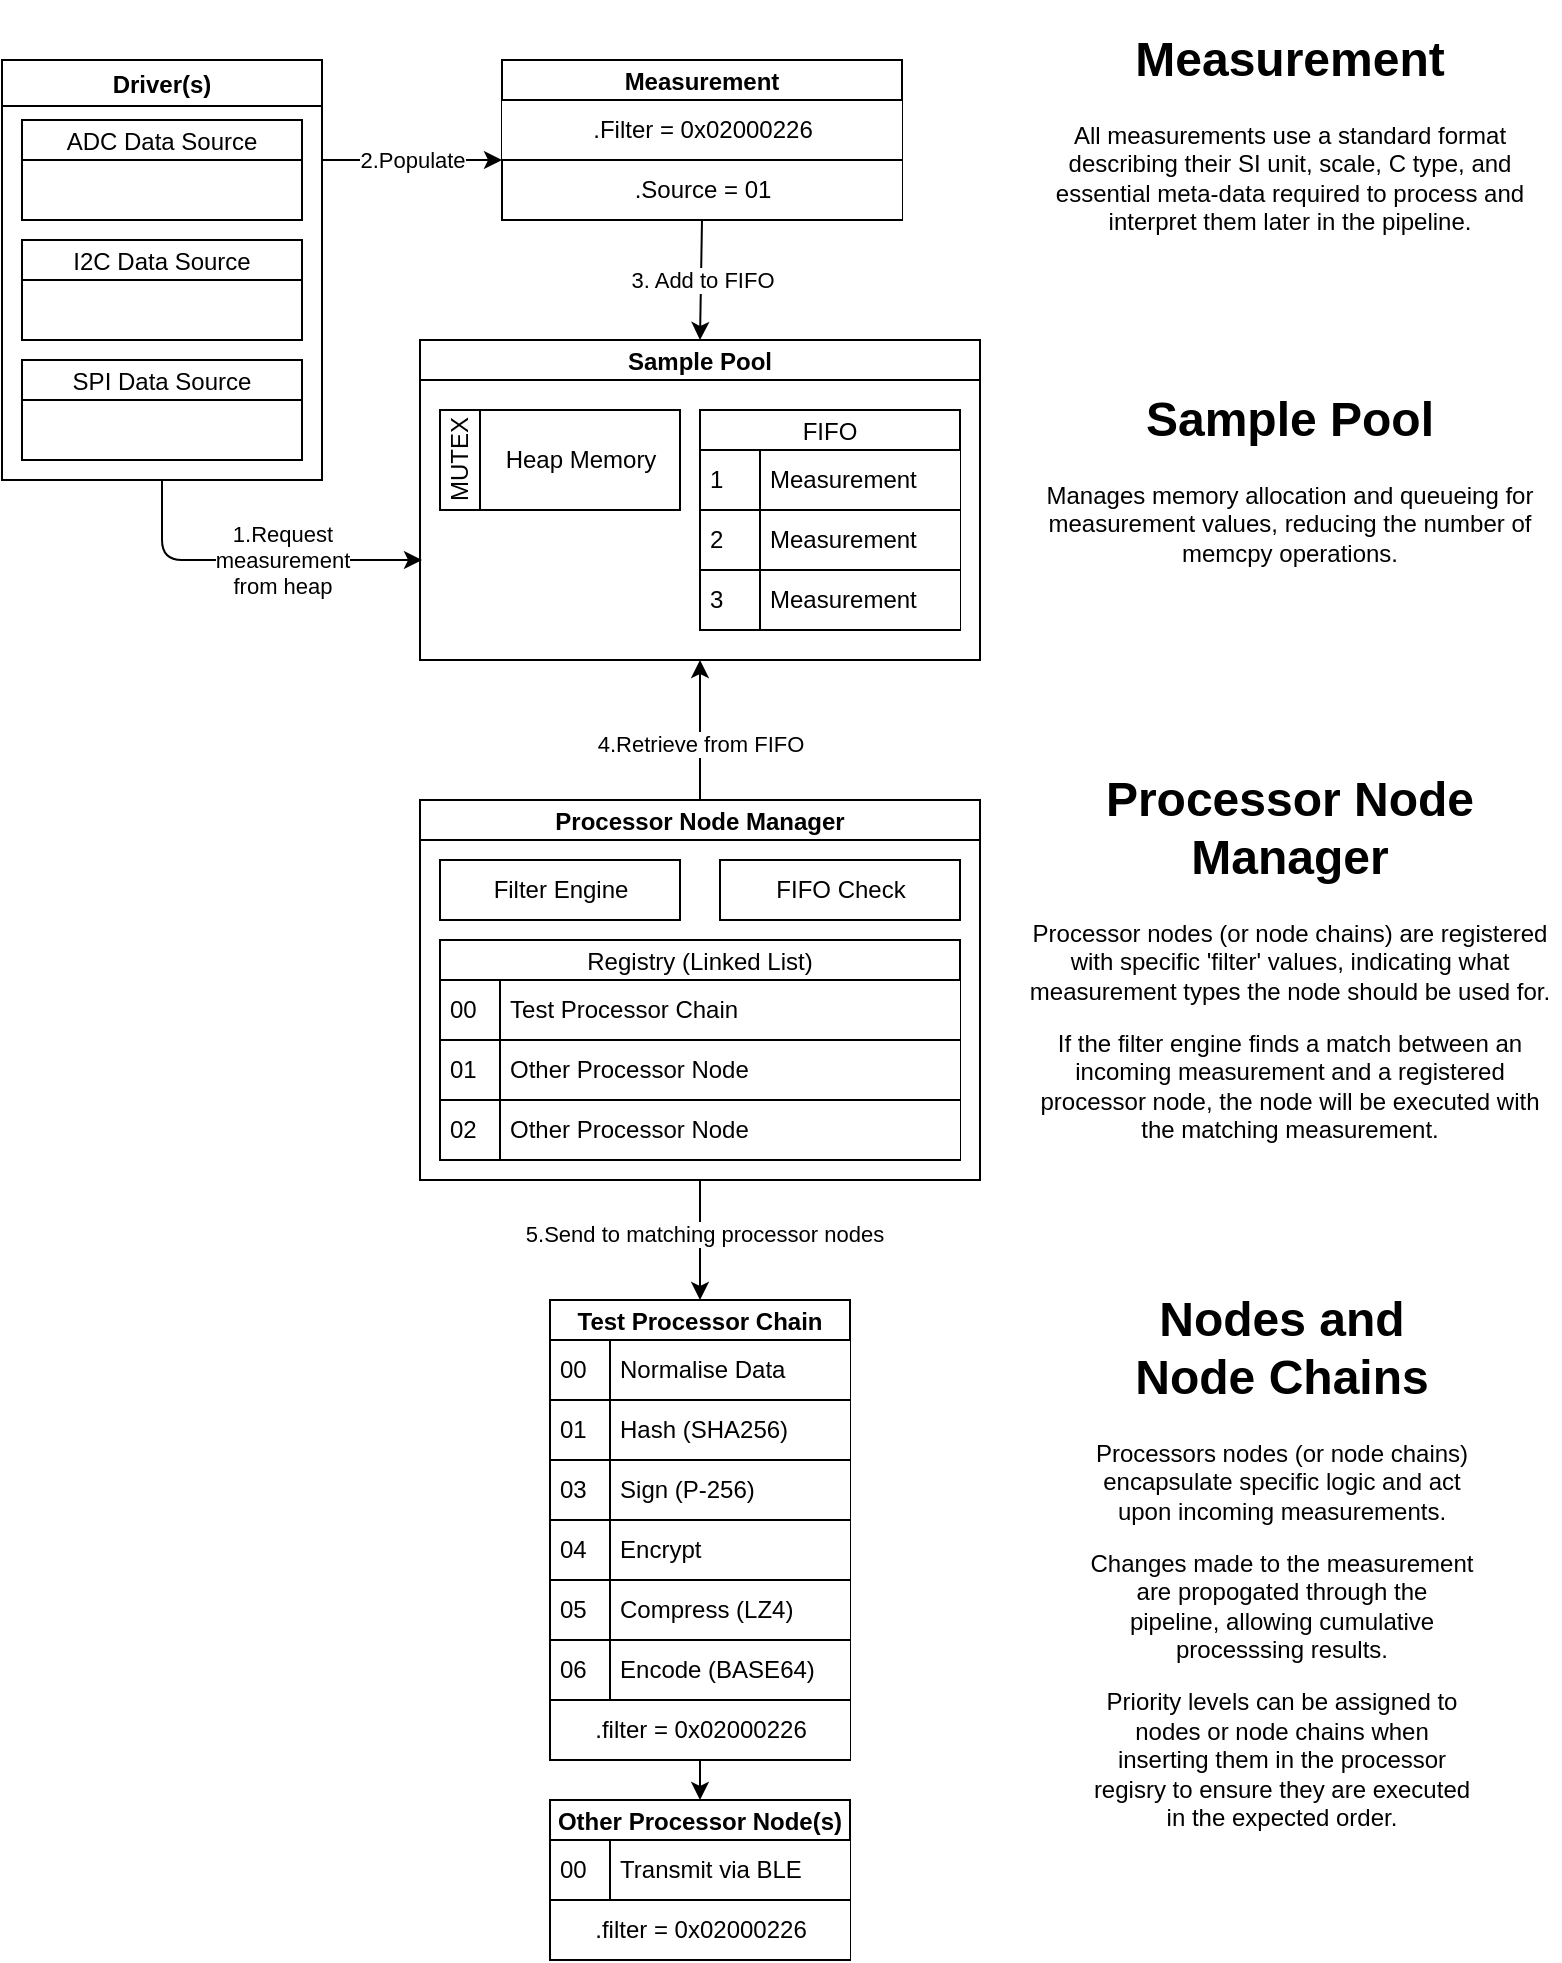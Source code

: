 <mxfile>
    <diagram id="O-7cJ8llPcHw7L62qQBe" name="Page-1">
        <mxGraphModel dx="1509" dy="573" grid="1" gridSize="10" guides="1" tooltips="1" connect="1" arrows="1" fold="1" page="1" pageScale="1" pageWidth="827" pageHeight="1169" math="0" shadow="0">
            <root>
                <mxCell id="0"/>
                <mxCell id="1" parent="0"/>
                <mxCell id="2" value="ADC Data Source" style="swimlane;fontStyle=0;childLayout=stackLayout;horizontal=1;startSize=20;fillColor=#ffffff;horizontalStack=0;resizeParent=1;resizeParentMax=0;resizeLast=0;collapsible=0;marginBottom=0;swimlaneFillColor=#ffffff;" parent="1" vertex="1">
                    <mxGeometry x="30" y="100" width="140" height="50" as="geometry"/>
                </mxCell>
                <mxCell id="3" value="I2C Data Source" style="swimlane;fontStyle=0;childLayout=stackLayout;horizontal=1;startSize=20;fillColor=#ffffff;horizontalStack=0;resizeParent=1;resizeParentMax=0;resizeLast=0;collapsible=0;marginBottom=0;swimlaneFillColor=#ffffff;" parent="1" vertex="1">
                    <mxGeometry x="30" y="160" width="140" height="50" as="geometry"/>
                </mxCell>
                <mxCell id="4" value="SPI Data Source" style="swimlane;fontStyle=0;childLayout=stackLayout;horizontal=1;startSize=20;fillColor=#ffffff;horizontalStack=0;resizeParent=1;resizeParentMax=0;resizeLast=0;collapsible=0;marginBottom=0;swimlaneFillColor=#ffffff;" parent="1" vertex="1">
                    <mxGeometry x="30" y="220" width="140" height="50" as="geometry"/>
                </mxCell>
                <mxCell id="18" value="Measurement" style="swimlane;fontStyle=1;childLayout=stackLayout;horizontal=1;startSize=20;fillColor=#ffffff;horizontalStack=0;resizeParent=1;resizeParentMax=0;resizeLast=0;collapsible=0;marginBottom=0;swimlaneFillColor=#ffffff;" parent="1" vertex="1">
                    <mxGeometry x="270" y="70" width="200" height="80" as="geometry"/>
                </mxCell>
                <mxCell id="21" value=".Filter = 0x02000226" style="html=1;dashed=0;whitespace=wrap;shape=partialRectangle;right=0;left=0;" parent="18" vertex="1">
                    <mxGeometry y="20" width="200" height="30" as="geometry"/>
                </mxCell>
                <mxCell id="33" value=".Source = 01" style="html=1;dashed=0;whitespace=wrap;shape=partialRectangle;right=0;" parent="18" vertex="1">
                    <mxGeometry y="50" width="200" height="30" as="geometry"/>
                </mxCell>
                <mxCell id="22" value="Sample Pool" style="swimlane;fontStyle=1;childLayout=stackLayout;horizontal=1;startSize=20;fillColor=#ffffff;horizontalStack=0;resizeParent=1;resizeParentMax=0;resizeLast=0;collapsible=0;marginBottom=0;swimlaneFillColor=#ffffff;" parent="1" vertex="1">
                    <mxGeometry x="229" y="210" width="280" height="160" as="geometry"/>
                </mxCell>
                <mxCell id="23" value="FIFO" style="swimlane;fontStyle=0;childLayout=stackLayout;horizontal=1;startSize=20;fillColor=#ffffff;horizontalStack=0;resizeParent=1;resizeParentMax=0;resizeLast=0;collapsible=0;marginBottom=0;swimlaneFillColor=#ffffff;" parent="1" vertex="1">
                    <mxGeometry x="369" y="245" width="130" height="110" as="geometry"/>
                </mxCell>
                <mxCell id="27" value="1&amp;nbsp; &amp;nbsp; &amp;nbsp; &amp;nbsp;Measurement" style="html=1;dashed=0;whitespace=wrap;shape=mxgraph.dfd.dataStoreID;align=left;spacingLeft=3;points=[[0,0],[0.5,0],[1,0],[0,0.5],[1,0.5],[0,1],[0.5,1],[1,1]];" parent="23" vertex="1">
                    <mxGeometry y="20" width="130" height="30" as="geometry"/>
                </mxCell>
                <mxCell id="28" value="2&amp;nbsp; &amp;nbsp; &amp;nbsp; &amp;nbsp;Measurement" style="html=1;dashed=0;whitespace=wrap;shape=mxgraph.dfd.dataStoreID;align=left;spacingLeft=3;points=[[0,0],[0.5,0],[1,0],[0,0.5],[1,0.5],[0,1],[0.5,1],[1,1]];" parent="23" vertex="1">
                    <mxGeometry y="50" width="130" height="30" as="geometry"/>
                </mxCell>
                <mxCell id="26" value="3&amp;nbsp; &amp;nbsp; &amp;nbsp; &amp;nbsp;Measurement" style="html=1;dashed=0;whitespace=wrap;shape=mxgraph.dfd.dataStoreID;align=left;spacingLeft=3;points=[[0,0],[0.5,0],[1,0],[0,0.5],[1,0.5],[0,1],[0.5,1],[1,1]];" parent="23" vertex="1">
                    <mxGeometry y="80" width="130" height="30" as="geometry"/>
                </mxCell>
                <mxCell id="24" value="Heap Memory" style="html=1;dashed=0;whitespace=wrap;" parent="1" vertex="1">
                    <mxGeometry x="259" y="245" width="100" height="50" as="geometry"/>
                </mxCell>
                <mxCell id="25" value="MUTEX" style="html=1;dashed=0;whitespace=wrap;direction=west;horizontal=0;" parent="1" vertex="1">
                    <mxGeometry x="239" y="245" width="20" height="50" as="geometry"/>
                </mxCell>
                <mxCell id="34" value="3. Add to FIFO" style="endArrow=classic;html=1;exitX=0.5;exitY=1;exitDx=0;exitDy=0;entryX=0.5;entryY=0;entryDx=0;entryDy=0;" parent="1" source="33" target="22" edge="1">
                    <mxGeometry width="50" height="50" relative="1" as="geometry">
                        <mxPoint x="370" y="420" as="sourcePoint"/>
                        <mxPoint x="400" y="390" as="targetPoint"/>
                    </mxGeometry>
                </mxCell>
                <mxCell id="38" value="Processor Node Manager" style="swimlane;fontStyle=1;childLayout=stackLayout;horizontal=1;startSize=20;fillColor=#ffffff;horizontalStack=0;resizeParent=1;resizeParentMax=0;resizeLast=0;collapsible=0;marginBottom=0;swimlaneFillColor=#ffffff;" parent="1" vertex="1">
                    <mxGeometry x="229" y="440" width="280" height="190" as="geometry"/>
                </mxCell>
                <mxCell id="39" value="" style="endArrow=classic;html=1;exitX=0.5;exitY=0;exitDx=0;exitDy=0;entryX=0.5;entryY=1;entryDx=0;entryDy=0;" parent="1" source="38" target="22" edge="1">
                    <mxGeometry width="50" height="50" relative="1" as="geometry">
                        <mxPoint x="329" y="250" as="sourcePoint"/>
                        <mxPoint x="379" y="200" as="targetPoint"/>
                    </mxGeometry>
                </mxCell>
                <mxCell id="40" value="4.Retrieve from FIFO" style="edgeLabel;html=1;align=center;verticalAlign=middle;resizable=0;points=[];" parent="39" vertex="1" connectable="0">
                    <mxGeometry x="-0.188" relative="1" as="geometry">
                        <mxPoint as="offset"/>
                    </mxGeometry>
                </mxCell>
                <mxCell id="42" value="Test Processor Chain" style="swimlane;fontStyle=1;childLayout=stackLayout;horizontal=1;startSize=20;fillColor=#ffffff;horizontalStack=0;resizeParent=1;resizeParentMax=0;resizeLast=0;collapsible=0;marginBottom=0;swimlaneFillColor=#ffffff;" parent="1" vertex="1">
                    <mxGeometry x="294" y="690" width="150" height="230" as="geometry"/>
                </mxCell>
                <mxCell id="43" value="00&amp;nbsp; &amp;nbsp; &amp;nbsp;Normalise Data" style="html=1;dashed=0;whitespace=wrap;shape=mxgraph.dfd.dataStoreID;align=left;spacingLeft=3;points=[[0,0],[0.5,0],[1,0],[0,0.5],[1,0.5],[0,1],[0.5,1],[1,1]];" parent="42" vertex="1">
                    <mxGeometry y="20" width="150" height="30" as="geometry"/>
                </mxCell>
                <mxCell id="44" value="01&amp;nbsp; &amp;nbsp; &amp;nbsp;Hash (SHA256)" style="html=1;dashed=0;whitespace=wrap;shape=mxgraph.dfd.dataStoreID;align=left;spacingLeft=3;points=[[0,0],[0.5,0],[1,0],[0,0.5],[1,0.5],[0,1],[0.5,1],[1,1]];" parent="42" vertex="1">
                    <mxGeometry y="50" width="150" height="30" as="geometry"/>
                </mxCell>
                <mxCell id="45" value="03&amp;nbsp; &amp;nbsp; &amp;nbsp;Sign (P-256)" style="html=1;dashed=0;whitespace=wrap;shape=mxgraph.dfd.dataStoreID;align=left;spacingLeft=3;points=[[0,0],[0.5,0],[1,0],[0,0.5],[1,0.5],[0,1],[0.5,1],[1,1]];" parent="42" vertex="1">
                    <mxGeometry y="80" width="150" height="30" as="geometry"/>
                </mxCell>
                <mxCell id="46" value="04&amp;nbsp; &amp;nbsp; &amp;nbsp;Encrypt" style="html=1;dashed=0;whitespace=wrap;shape=mxgraph.dfd.dataStoreID;align=left;spacingLeft=3;points=[[0,0],[0.5,0],[1,0],[0,0.5],[1,0.5],[0,1],[0.5,1],[1,1]];" parent="42" vertex="1">
                    <mxGeometry y="110" width="150" height="30" as="geometry"/>
                </mxCell>
                <mxCell id="47" value="05&amp;nbsp; &amp;nbsp; &amp;nbsp;Compress (LZ4)" style="html=1;dashed=0;whitespace=wrap;shape=mxgraph.dfd.dataStoreID;align=left;spacingLeft=3;points=[[0,0],[0.5,0],[1,0],[0,0.5],[1,0.5],[0,1],[0.5,1],[1,1]];" parent="42" vertex="1">
                    <mxGeometry y="140" width="150" height="30" as="geometry"/>
                </mxCell>
                <mxCell id="48" value="06&amp;nbsp; &amp;nbsp; &amp;nbsp;Encode (BASE64)" style="html=1;dashed=0;whitespace=wrap;shape=mxgraph.dfd.dataStoreID;align=left;spacingLeft=3;points=[[0,0],[0.5,0],[1,0],[0,0.5],[1,0.5],[0,1],[0.5,1],[1,1]];" parent="42" vertex="1">
                    <mxGeometry y="170" width="150" height="30" as="geometry"/>
                </mxCell>
                <mxCell id="50" value=".filter = 0x02000226" style="html=1;dashed=0;whitespace=wrap;shape=partialRectangle;right=0;" parent="42" vertex="1">
                    <mxGeometry y="200" width="150" height="30" as="geometry"/>
                </mxCell>
                <mxCell id="49" value="Registry (Linked List)" style="swimlane;fontStyle=0;childLayout=stackLayout;horizontal=1;startSize=20;fillColor=#ffffff;horizontalStack=0;resizeParent=1;resizeParentMax=0;resizeLast=0;collapsible=0;marginBottom=0;swimlaneFillColor=#ffffff;" parent="1" vertex="1">
                    <mxGeometry x="239" y="510" width="260" height="110" as="geometry"/>
                </mxCell>
                <mxCell id="53" value="00&amp;nbsp; &amp;nbsp; &amp;nbsp;Test Processor Chain" style="html=1;dashed=0;whitespace=wrap;shape=mxgraph.dfd.dataStoreID;align=left;spacingLeft=3;points=[[0,0],[0.5,0],[1,0],[0,0.5],[1,0.5],[0,1],[0.5,1],[1,1]];" parent="49" vertex="1">
                    <mxGeometry y="20" width="260" height="30" as="geometry"/>
                </mxCell>
                <mxCell id="59" value="01&amp;nbsp; &amp;nbsp; &amp;nbsp;Other Processor Node" style="html=1;dashed=0;whitespace=wrap;shape=mxgraph.dfd.dataStoreID;align=left;spacingLeft=3;points=[[0,0],[0.5,0],[1,0],[0,0.5],[1,0.5],[0,1],[0.5,1],[1,1]];" parent="49" vertex="1">
                    <mxGeometry y="50" width="260" height="30" as="geometry"/>
                </mxCell>
                <mxCell id="60" value="02&amp;nbsp; &amp;nbsp; &amp;nbsp;Other Processor Node" style="html=1;dashed=0;whitespace=wrap;shape=mxgraph.dfd.dataStoreID;align=left;spacingLeft=3;points=[[0,0],[0.5,0],[1,0],[0,0.5],[1,0.5],[0,1],[0.5,1],[1,1]];" parent="49" vertex="1">
                    <mxGeometry y="80" width="260" height="30" as="geometry"/>
                </mxCell>
                <mxCell id="54" value="Filter Engine" style="html=1;dashed=0;whitespace=wrap;" parent="1" vertex="1">
                    <mxGeometry x="239" y="470" width="120" height="30" as="geometry"/>
                </mxCell>
                <mxCell id="57" value="&lt;h1&gt;Sample Pool&lt;/h1&gt;&lt;p&gt;Manages memory allocation and queueing for measurement values, reducing the number of memcpy operations.&lt;/p&gt;" style="text;html=1;strokeColor=none;fillColor=none;spacing=5;spacingTop=-20;whiteSpace=wrap;overflow=hidden;rounded=0;align=center;" parent="1" vertex="1">
                    <mxGeometry x="529" y="230" width="270" height="120" as="geometry"/>
                </mxCell>
                <mxCell id="58" value="&lt;h1&gt;Processor Node Manager&lt;/h1&gt;&lt;p&gt;Processor nodes (or node chains) are registered with specific 'filter' values, indicating what measurement types the node should be used for.&lt;/p&gt;&lt;p&gt;If the filter engine finds a match between an incoming measurement and a registered processor node, the node will be executed with the matching measurement.&lt;/p&gt;" style="text;html=1;strokeColor=none;fillColor=none;spacing=5;spacingTop=-20;whiteSpace=wrap;overflow=hidden;rounded=0;align=center;" parent="1" vertex="1">
                    <mxGeometry x="529" y="420" width="270" height="220" as="geometry"/>
                </mxCell>
                <mxCell id="61" value="FIFO Check" style="html=1;dashed=0;whitespace=wrap;align=center;" parent="1" vertex="1">
                    <mxGeometry x="379" y="470" width="120" height="30" as="geometry"/>
                </mxCell>
                <mxCell id="62" value="&lt;h1&gt;Nodes and&lt;br&gt;Node Chains&lt;/h1&gt;&lt;p&gt;Processors nodes (or node chains) encapsulate specific logic and act upon incoming measurements.&lt;/p&gt;&lt;p&gt;Changes made to the measurement are propogated through the pipeline, allowing cumulative processsing results.&lt;/p&gt;&lt;p&gt;Priority levels can be assigned to nodes or node chains when inserting them in the processor regisry to ensure they are executed in the expected order.&lt;/p&gt;" style="text;html=1;strokeColor=none;fillColor=none;spacing=5;spacingTop=-20;whiteSpace=wrap;overflow=hidden;rounded=0;align=center;" parent="1" vertex="1">
                    <mxGeometry x="560" y="680" width="200" height="300" as="geometry"/>
                </mxCell>
                <mxCell id="73" value="Driver(s)" style="swimlane;" vertex="1" parent="1">
                    <mxGeometry x="20" y="70" width="160" height="210" as="geometry"/>
                </mxCell>
                <mxCell id="78" value="2.Populate" style="endArrow=classic;html=1;entryX=0;entryY=0;entryDx=0;entryDy=0;" edge="1" parent="1" target="33">
                    <mxGeometry width="50" height="50" relative="1" as="geometry">
                        <mxPoint x="180" y="120" as="sourcePoint"/>
                        <mxPoint x="440" y="240" as="targetPoint"/>
                    </mxGeometry>
                </mxCell>
                <mxCell id="79" value="&lt;h1&gt;Measurement&lt;/h1&gt;&lt;p&gt;All measurements use a standard format describing their SI unit, scale, C type, and essential meta-data required to process and interpret them later in the pipeline.&lt;/p&gt;" style="text;html=1;strokeColor=none;fillColor=none;spacing=5;spacingTop=-20;whiteSpace=wrap;overflow=hidden;rounded=0;align=center;" vertex="1" parent="1">
                    <mxGeometry x="529" y="50" width="270" height="120" as="geometry"/>
                </mxCell>
                <mxCell id="81" value="1.Request&lt;br&gt;measurement&lt;br&gt;from heap" style="endArrow=classic;html=1;exitX=0.5;exitY=1;exitDx=0;exitDy=0;" edge="1" parent="1" source="73">
                    <mxGeometry x="0.176" width="50" height="50" relative="1" as="geometry">
                        <mxPoint x="390" y="310" as="sourcePoint"/>
                        <mxPoint x="230" y="320" as="targetPoint"/>
                        <Array as="points">
                            <mxPoint x="100" y="320"/>
                        </Array>
                        <mxPoint as="offset"/>
                    </mxGeometry>
                </mxCell>
                <mxCell id="82" value="" style="endArrow=classic;html=1;entryX=0.5;entryY=0;entryDx=0;entryDy=0;exitX=0.5;exitY=1;exitDx=0;exitDy=0;" edge="1" parent="1" source="38" target="42">
                    <mxGeometry width="50" height="50" relative="1" as="geometry">
                        <mxPoint x="275" y="630" as="sourcePoint"/>
                        <mxPoint x="440" y="640" as="targetPoint"/>
                    </mxGeometry>
                </mxCell>
                <mxCell id="83" value="5.Send to matching processor nodes" style="edgeLabel;html=1;align=center;verticalAlign=middle;resizable=0;points=[];" vertex="1" connectable="0" parent="82">
                    <mxGeometry x="-0.1" y="2" relative="1" as="geometry">
                        <mxPoint as="offset"/>
                    </mxGeometry>
                </mxCell>
                <mxCell id="84" value="Other Processor Node(s)" style="swimlane;fontStyle=1;childLayout=stackLayout;horizontal=1;startSize=20;fillColor=#ffffff;horizontalStack=0;resizeParent=1;resizeParentMax=0;resizeLast=0;collapsible=0;marginBottom=0;swimlaneFillColor=#ffffff;" vertex="1" parent="1">
                    <mxGeometry x="294" y="940" width="150" height="80" as="geometry"/>
                </mxCell>
                <mxCell id="85" value="00&amp;nbsp; &amp;nbsp; &amp;nbsp;Transmit via BLE" style="html=1;dashed=0;whitespace=wrap;shape=mxgraph.dfd.dataStoreID;align=left;spacingLeft=3;points=[[0,0],[0.5,0],[1,0],[0,0.5],[1,0.5],[0,1],[0.5,1],[1,1]];" vertex="1" parent="84">
                    <mxGeometry y="20" width="150" height="30" as="geometry"/>
                </mxCell>
                <mxCell id="91" value=".filter = 0x02000226" style="html=1;dashed=0;whitespace=wrap;shape=partialRectangle;right=0;" vertex="1" parent="84">
                    <mxGeometry y="50" width="150" height="30" as="geometry"/>
                </mxCell>
                <mxCell id="95" value="" style="endArrow=classic;html=1;exitX=0.5;exitY=1;exitDx=0;exitDy=0;entryX=0.5;entryY=0;entryDx=0;entryDy=0;" edge="1" parent="1" source="50" target="84">
                    <mxGeometry width="50" height="50" relative="1" as="geometry">
                        <mxPoint x="390" y="890" as="sourcePoint"/>
                        <mxPoint x="440" y="840" as="targetPoint"/>
                    </mxGeometry>
                </mxCell>
            </root>
        </mxGraphModel>
    </diagram>
</mxfile>